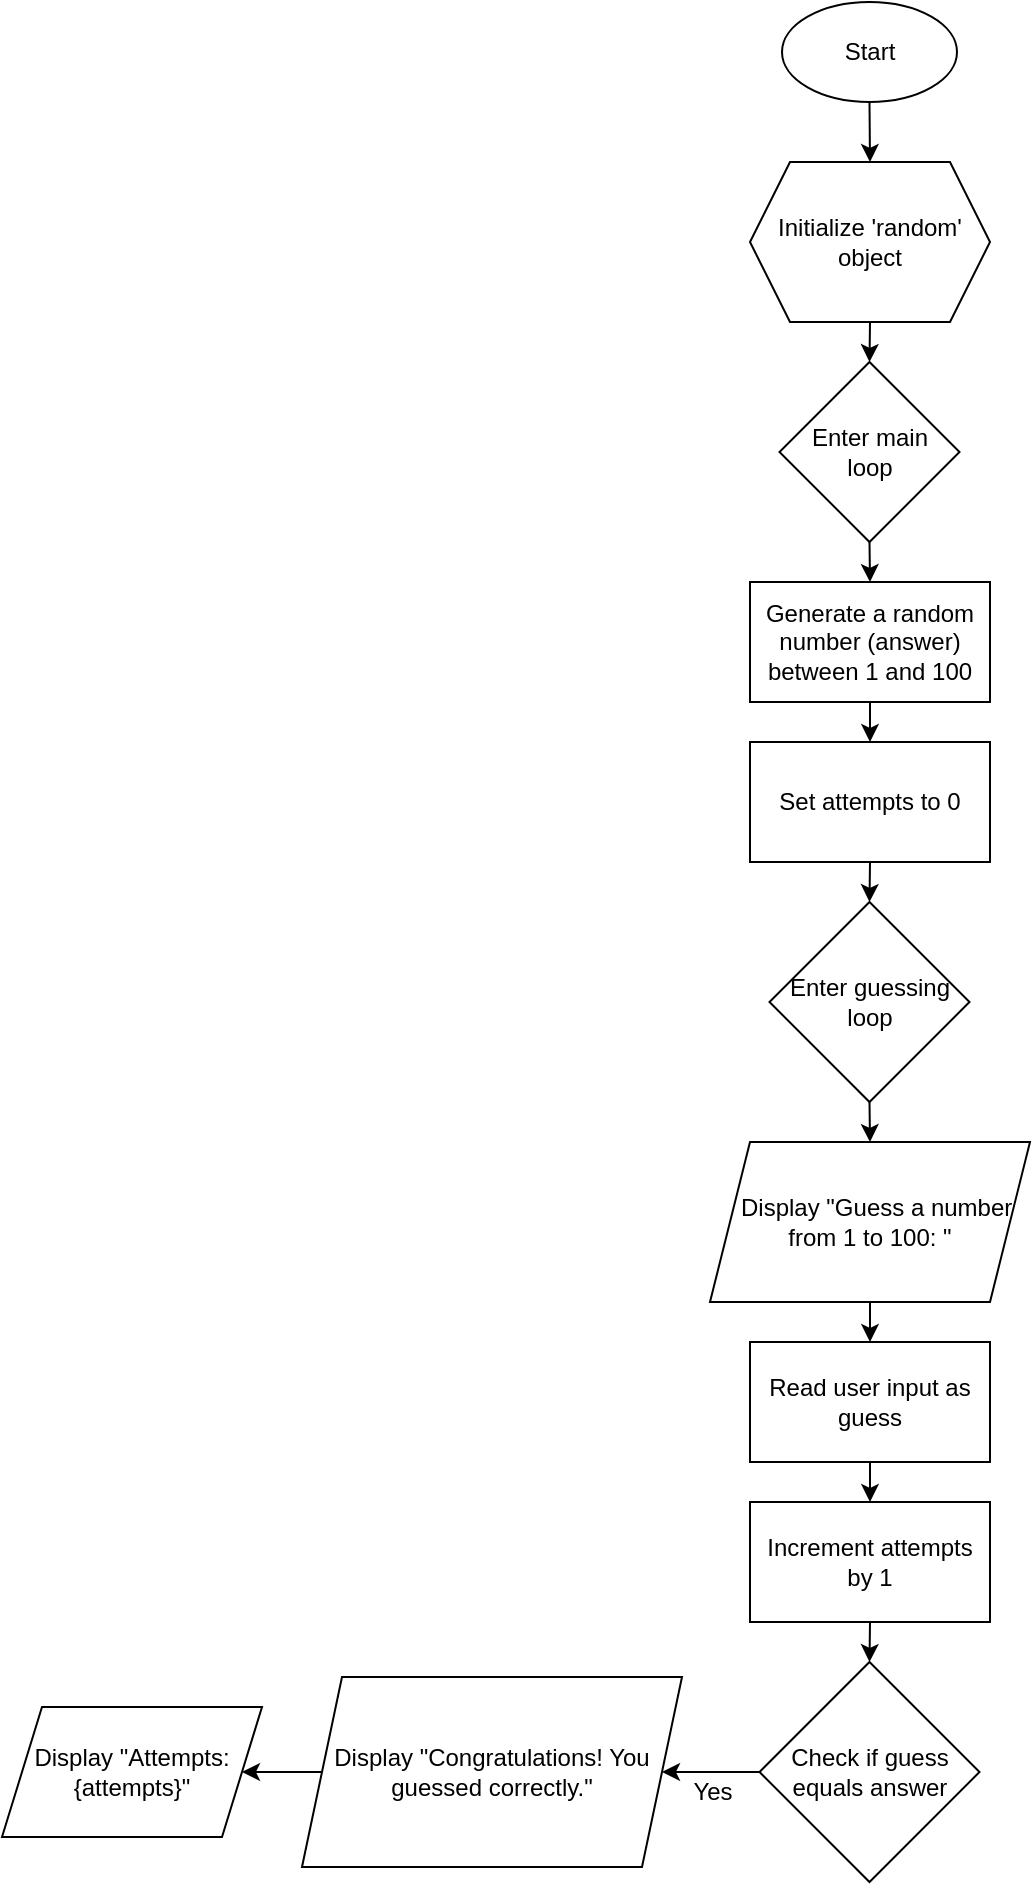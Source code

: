<mxfile version="21.6.8" type="github">
  <diagram name="Page-1" id="KXPsSfKKgLj3HyUOpOCO">
    <mxGraphModel dx="880" dy="494" grid="1" gridSize="10" guides="1" tooltips="1" connect="1" arrows="1" fold="1" page="1" pageScale="1" pageWidth="850" pageHeight="1100" math="0" shadow="0">
      <root>
        <mxCell id="0" />
        <mxCell id="1" parent="0" />
        <mxCell id="LhzmtkWr15fJtfmwZVZf-1" value="Start" style="ellipse;whiteSpace=wrap;html=1;" vertex="1" parent="1">
          <mxGeometry x="400" y="10" width="87.5" height="50" as="geometry" />
        </mxCell>
        <mxCell id="LhzmtkWr15fJtfmwZVZf-2" value="Initialize &#39;random&#39; object " style="shape=hexagon;perimeter=hexagonPerimeter2;whiteSpace=wrap;html=1;fixedSize=1;" vertex="1" parent="1">
          <mxGeometry x="384" y="90" width="120" height="80" as="geometry" />
        </mxCell>
        <mxCell id="LhzmtkWr15fJtfmwZVZf-3" value="" style="endArrow=classic;html=1;rounded=0;entryX=0.5;entryY=0;entryDx=0;entryDy=0;exitX=0.5;exitY=1;exitDx=0;exitDy=0;" edge="1" parent="1" source="LhzmtkWr15fJtfmwZVZf-1" target="LhzmtkWr15fJtfmwZVZf-2">
          <mxGeometry width="50" height="50" relative="1" as="geometry">
            <mxPoint x="430" y="80" as="sourcePoint" />
            <mxPoint x="480" y="30" as="targetPoint" />
          </mxGeometry>
        </mxCell>
        <mxCell id="LhzmtkWr15fJtfmwZVZf-5" value="" style="endArrow=classic;html=1;rounded=0;entryX=0.5;entryY=0;entryDx=0;entryDy=0;exitX=0.5;exitY=1;exitDx=0;exitDy=0;" edge="1" parent="1" source="LhzmtkWr15fJtfmwZVZf-2" target="LhzmtkWr15fJtfmwZVZf-13">
          <mxGeometry width="50" height="50" relative="1" as="geometry">
            <mxPoint x="430" y="210" as="sourcePoint" />
            <mxPoint x="443.75" y="200" as="targetPoint" />
          </mxGeometry>
        </mxCell>
        <mxCell id="LhzmtkWr15fJtfmwZVZf-9" value="" style="endArrow=classic;html=1;rounded=0;entryX=0.5;entryY=0;entryDx=0;entryDy=0;exitX=0.5;exitY=1;exitDx=0;exitDy=0;" edge="1" parent="1" source="LhzmtkWr15fJtfmwZVZf-13" target="LhzmtkWr15fJtfmwZVZf-14">
          <mxGeometry width="50" height="50" relative="1" as="geometry">
            <mxPoint x="443.75" y="299" as="sourcePoint" />
            <mxPoint x="443.75" y="319" as="targetPoint" />
          </mxGeometry>
        </mxCell>
        <mxCell id="LhzmtkWr15fJtfmwZVZf-11" value="" style="endArrow=classic;html=1;rounded=0;entryX=0.5;entryY=0;entryDx=0;entryDy=0;exitX=0.5;exitY=1;exitDx=0;exitDy=0;" edge="1" parent="1" source="LhzmtkWr15fJtfmwZVZf-14" target="LhzmtkWr15fJtfmwZVZf-15">
          <mxGeometry width="50" height="50" relative="1" as="geometry">
            <mxPoint x="444" y="380" as="sourcePoint" />
            <mxPoint x="444" y="400" as="targetPoint" />
          </mxGeometry>
        </mxCell>
        <mxCell id="LhzmtkWr15fJtfmwZVZf-13" value="Enter main&lt;br&gt;loop" style="rhombus;whiteSpace=wrap;html=1;" vertex="1" parent="1">
          <mxGeometry x="398.75" y="190" width="90" height="90" as="geometry" />
        </mxCell>
        <mxCell id="LhzmtkWr15fJtfmwZVZf-14" value="Generate a random number (answer) between 1 and 100" style="rounded=0;whiteSpace=wrap;html=1;" vertex="1" parent="1">
          <mxGeometry x="384" y="300" width="120" height="60" as="geometry" />
        </mxCell>
        <mxCell id="LhzmtkWr15fJtfmwZVZf-15" value="Set attempts to 0" style="rounded=0;whiteSpace=wrap;html=1;" vertex="1" parent="1">
          <mxGeometry x="384" y="380" width="120" height="60" as="geometry" />
        </mxCell>
        <mxCell id="LhzmtkWr15fJtfmwZVZf-16" value="Enter guessing loop" style="rhombus;whiteSpace=wrap;html=1;" vertex="1" parent="1">
          <mxGeometry x="393.75" y="460" width="100" height="100" as="geometry" />
        </mxCell>
        <mxCell id="LhzmtkWr15fJtfmwZVZf-17" value="" style="endArrow=classic;html=1;rounded=0;entryX=0.5;entryY=0;entryDx=0;entryDy=0;exitX=0.5;exitY=1;exitDx=0;exitDy=0;" edge="1" parent="1" source="LhzmtkWr15fJtfmwZVZf-15" target="LhzmtkWr15fJtfmwZVZf-16">
          <mxGeometry width="50" height="50" relative="1" as="geometry">
            <mxPoint x="490" y="540" as="sourcePoint" />
            <mxPoint x="540" y="490" as="targetPoint" />
          </mxGeometry>
        </mxCell>
        <mxCell id="LhzmtkWr15fJtfmwZVZf-18" value="&amp;nbsp; Display &quot;Guess a number from 1 to 100: &quot;" style="shape=parallelogram;perimeter=parallelogramPerimeter;whiteSpace=wrap;html=1;fixedSize=1;" vertex="1" parent="1">
          <mxGeometry x="364" y="580" width="160" height="80" as="geometry" />
        </mxCell>
        <mxCell id="LhzmtkWr15fJtfmwZVZf-19" value="" style="endArrow=classic;html=1;rounded=0;entryX=0.5;entryY=0;entryDx=0;entryDy=0;exitX=0.5;exitY=1;exitDx=0;exitDy=0;" edge="1" parent="1" source="LhzmtkWr15fJtfmwZVZf-16" target="LhzmtkWr15fJtfmwZVZf-18">
          <mxGeometry width="50" height="50" relative="1" as="geometry">
            <mxPoint x="454" y="470" as="sourcePoint" />
            <mxPoint x="454" y="490" as="targetPoint" />
          </mxGeometry>
        </mxCell>
        <mxCell id="LhzmtkWr15fJtfmwZVZf-22" value="" style="endArrow=classic;html=1;rounded=0;entryX=0.5;entryY=0;entryDx=0;entryDy=0;exitX=0.5;exitY=1;exitDx=0;exitDy=0;" edge="1" parent="1" source="LhzmtkWr15fJtfmwZVZf-18" target="LhzmtkWr15fJtfmwZVZf-23">
          <mxGeometry width="50" height="50" relative="1" as="geometry">
            <mxPoint x="454" y="590" as="sourcePoint" />
            <mxPoint x="443.75" y="680" as="targetPoint" />
          </mxGeometry>
        </mxCell>
        <mxCell id="LhzmtkWr15fJtfmwZVZf-23" value="&lt;div&gt;Read user input as guess&lt;/div&gt;" style="rounded=0;whiteSpace=wrap;html=1;" vertex="1" parent="1">
          <mxGeometry x="384" y="680" width="120" height="60" as="geometry" />
        </mxCell>
        <mxCell id="LhzmtkWr15fJtfmwZVZf-24" value="Increment attempts by 1" style="rounded=0;whiteSpace=wrap;html=1;" vertex="1" parent="1">
          <mxGeometry x="384" y="760" width="120" height="60" as="geometry" />
        </mxCell>
        <mxCell id="LhzmtkWr15fJtfmwZVZf-25" value="" style="endArrow=classic;html=1;rounded=0;entryX=0.5;entryY=0;entryDx=0;entryDy=0;exitX=0.5;exitY=1;exitDx=0;exitDy=0;" edge="1" parent="1" source="LhzmtkWr15fJtfmwZVZf-23" target="LhzmtkWr15fJtfmwZVZf-24">
          <mxGeometry width="50" height="50" relative="1" as="geometry">
            <mxPoint x="530" y="730" as="sourcePoint" />
            <mxPoint x="580" y="680" as="targetPoint" />
          </mxGeometry>
        </mxCell>
        <mxCell id="LhzmtkWr15fJtfmwZVZf-26" value="Check if guess equals answer" style="rhombus;whiteSpace=wrap;html=1;" vertex="1" parent="1">
          <mxGeometry x="388.75" y="840" width="110" height="110" as="geometry" />
        </mxCell>
        <mxCell id="LhzmtkWr15fJtfmwZVZf-27" value="" style="endArrow=classic;html=1;rounded=0;entryX=0.5;entryY=0;entryDx=0;entryDy=0;exitX=0.5;exitY=1;exitDx=0;exitDy=0;" edge="1" parent="1" source="LhzmtkWr15fJtfmwZVZf-24" target="LhzmtkWr15fJtfmwZVZf-26">
          <mxGeometry width="50" height="50" relative="1" as="geometry">
            <mxPoint x="540" y="760" as="sourcePoint" />
            <mxPoint x="590" y="710" as="targetPoint" />
          </mxGeometry>
        </mxCell>
        <mxCell id="LhzmtkWr15fJtfmwZVZf-28" value="" style="endArrow=classic;html=1;rounded=0;exitX=0;exitY=0.5;exitDx=0;exitDy=0;entryX=1;entryY=0.5;entryDx=0;entryDy=0;" edge="1" parent="1" source="LhzmtkWr15fJtfmwZVZf-26" target="LhzmtkWr15fJtfmwZVZf-30">
          <mxGeometry width="50" height="50" relative="1" as="geometry">
            <mxPoint x="540" y="750" as="sourcePoint" />
            <mxPoint x="340" y="895" as="targetPoint" />
          </mxGeometry>
        </mxCell>
        <mxCell id="LhzmtkWr15fJtfmwZVZf-29" value="Yes" style="text;html=1;align=center;verticalAlign=middle;resizable=0;points=[];autosize=1;strokeColor=none;fillColor=none;" vertex="1" parent="1">
          <mxGeometry x="345" y="890" width="40" height="30" as="geometry" />
        </mxCell>
        <mxCell id="LhzmtkWr15fJtfmwZVZf-30" value="Display &quot;Congratulations! You guessed correctly.&quot;" style="shape=parallelogram;perimeter=parallelogramPerimeter;whiteSpace=wrap;html=1;fixedSize=1;" vertex="1" parent="1">
          <mxGeometry x="160" y="847.5" width="190" height="95" as="geometry" />
        </mxCell>
        <mxCell id="LhzmtkWr15fJtfmwZVZf-31" value="Display &quot;Attempts: {attempts}&quot;" style="shape=parallelogram;perimeter=parallelogramPerimeter;whiteSpace=wrap;html=1;fixedSize=1;" vertex="1" parent="1">
          <mxGeometry x="10" y="862.5" width="130" height="65" as="geometry" />
        </mxCell>
        <mxCell id="LhzmtkWr15fJtfmwZVZf-32" value="" style="endArrow=classic;html=1;rounded=0;entryX=1;entryY=0.5;entryDx=0;entryDy=0;exitX=0;exitY=0.5;exitDx=0;exitDy=0;" edge="1" parent="1" source="LhzmtkWr15fJtfmwZVZf-30" target="LhzmtkWr15fJtfmwZVZf-31">
          <mxGeometry width="50" height="50" relative="1" as="geometry">
            <mxPoint x="310" y="850" as="sourcePoint" />
            <mxPoint x="360" y="800" as="targetPoint" />
          </mxGeometry>
        </mxCell>
      </root>
    </mxGraphModel>
  </diagram>
</mxfile>
